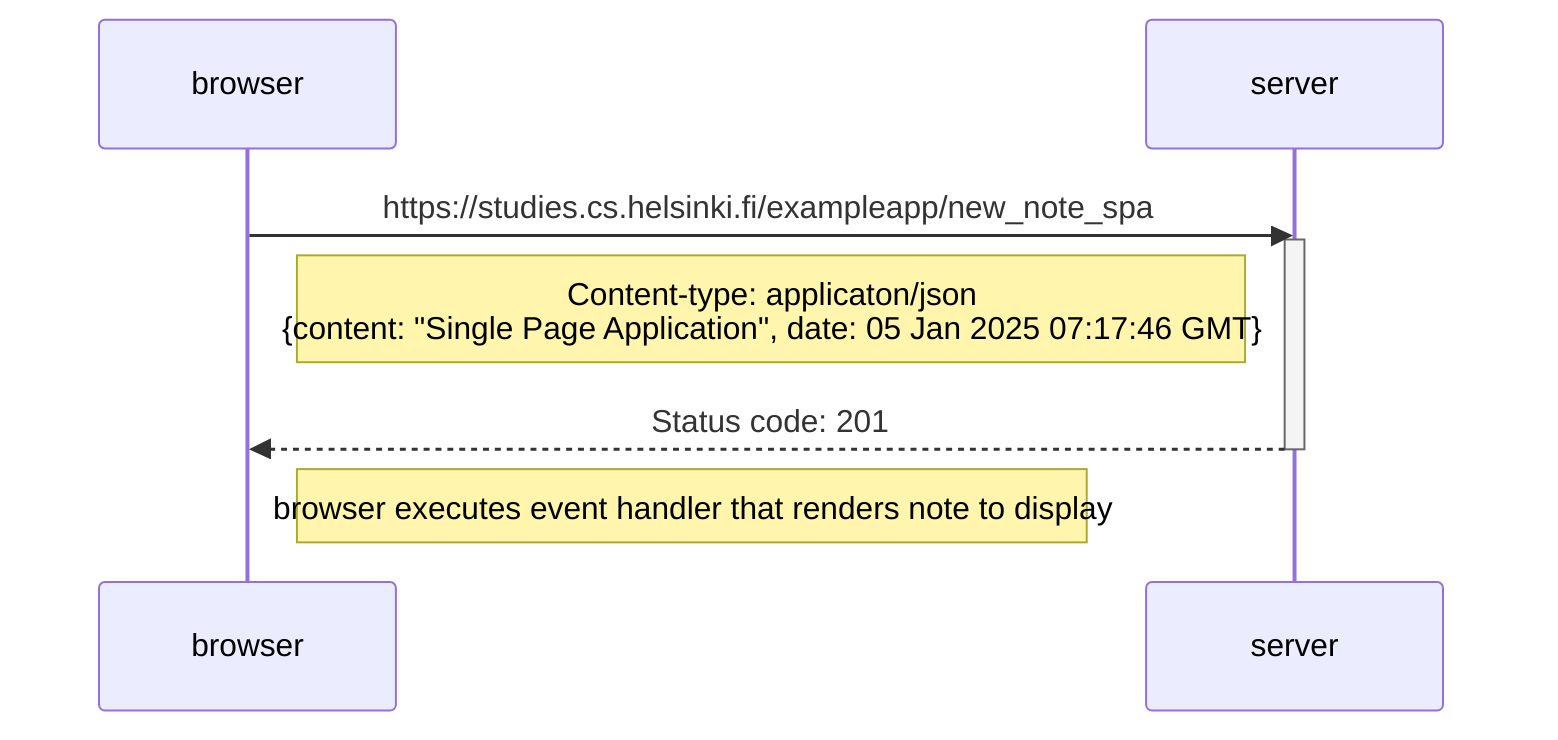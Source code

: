 sequenceDiagram
participant browser
participant server

    browser->>server: https://studies.cs.helsinki.fi/exampleapp/new_note_spa
    activate server
    Note right of browser: Content-type: applicaton/json <br />{content: "Single Page Application", date: 05 Jan 2025 07:17:46 GMT}
    server-->>browser: Status code: 201
    deactivate server

    Note right of browser: browser executes event handler that renders note to display